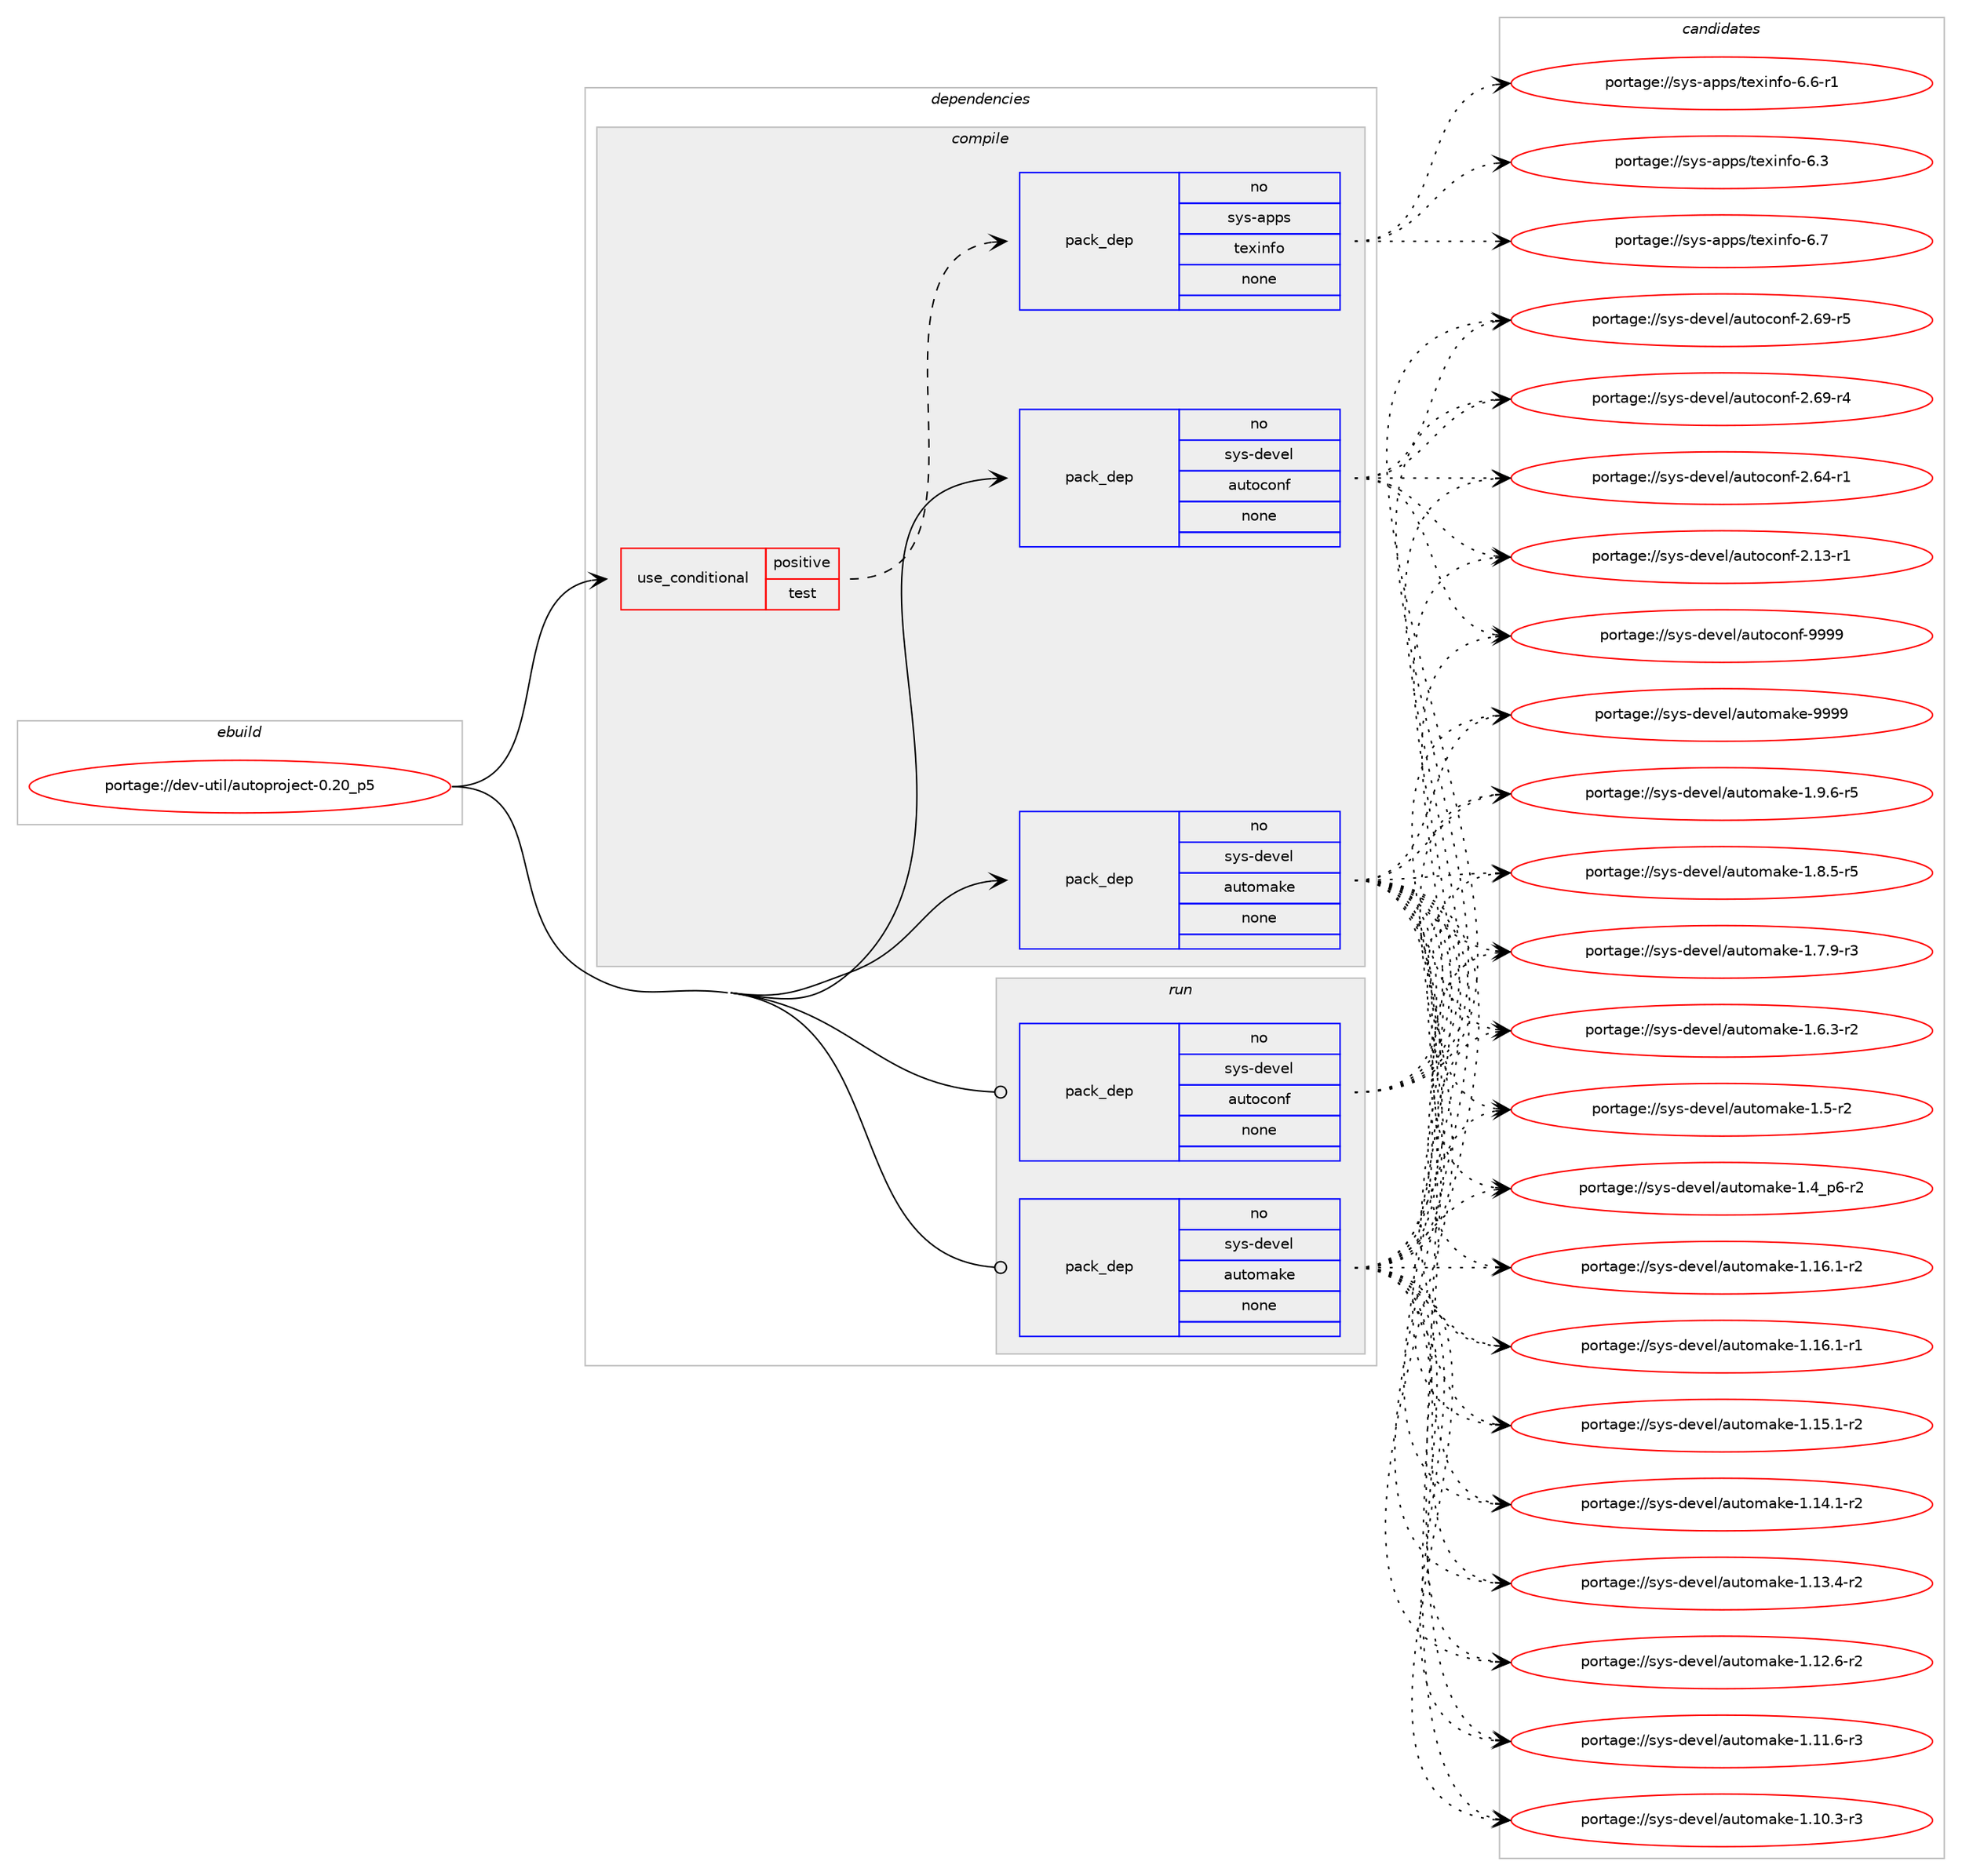 digraph prolog {

# *************
# Graph options
# *************

newrank=true;
concentrate=true;
compound=true;
graph [rankdir=LR,fontname=Helvetica,fontsize=10,ranksep=1.5];#, ranksep=2.5, nodesep=0.2];
edge  [arrowhead=vee];
node  [fontname=Helvetica,fontsize=10];

# **********
# The ebuild
# **********

subgraph cluster_leftcol {
color=gray;
rank=same;
label=<<i>ebuild</i>>;
id [label="portage://dev-util/autoproject-0.20_p5", color=red, width=4, href="../dev-util/autoproject-0.20_p5.svg"];
}

# ****************
# The dependencies
# ****************

subgraph cluster_midcol {
color=gray;
label=<<i>dependencies</i>>;
subgraph cluster_compile {
fillcolor="#eeeeee";
style=filled;
label=<<i>compile</i>>;
subgraph cond63692 {
dependency306737 [label=<<TABLE BORDER="0" CELLBORDER="1" CELLSPACING="0" CELLPADDING="4"><TR><TD ROWSPAN="3" CELLPADDING="10">use_conditional</TD></TR><TR><TD>positive</TD></TR><TR><TD>test</TD></TR></TABLE>>, shape=none, color=red];
subgraph pack238359 {
dependency306738 [label=<<TABLE BORDER="0" CELLBORDER="1" CELLSPACING="0" CELLPADDING="4" WIDTH="220"><TR><TD ROWSPAN="6" CELLPADDING="30">pack_dep</TD></TR><TR><TD WIDTH="110">no</TD></TR><TR><TD>sys-apps</TD></TR><TR><TD>texinfo</TD></TR><TR><TD>none</TD></TR><TR><TD></TD></TR></TABLE>>, shape=none, color=blue];
}
dependency306737:e -> dependency306738:w [weight=20,style="dashed",arrowhead="vee"];
}
id:e -> dependency306737:w [weight=20,style="solid",arrowhead="vee"];
subgraph pack238360 {
dependency306739 [label=<<TABLE BORDER="0" CELLBORDER="1" CELLSPACING="0" CELLPADDING="4" WIDTH="220"><TR><TD ROWSPAN="6" CELLPADDING="30">pack_dep</TD></TR><TR><TD WIDTH="110">no</TD></TR><TR><TD>sys-devel</TD></TR><TR><TD>autoconf</TD></TR><TR><TD>none</TD></TR><TR><TD></TD></TR></TABLE>>, shape=none, color=blue];
}
id:e -> dependency306739:w [weight=20,style="solid",arrowhead="vee"];
subgraph pack238361 {
dependency306740 [label=<<TABLE BORDER="0" CELLBORDER="1" CELLSPACING="0" CELLPADDING="4" WIDTH="220"><TR><TD ROWSPAN="6" CELLPADDING="30">pack_dep</TD></TR><TR><TD WIDTH="110">no</TD></TR><TR><TD>sys-devel</TD></TR><TR><TD>automake</TD></TR><TR><TD>none</TD></TR><TR><TD></TD></TR></TABLE>>, shape=none, color=blue];
}
id:e -> dependency306740:w [weight=20,style="solid",arrowhead="vee"];
}
subgraph cluster_compileandrun {
fillcolor="#eeeeee";
style=filled;
label=<<i>compile and run</i>>;
}
subgraph cluster_run {
fillcolor="#eeeeee";
style=filled;
label=<<i>run</i>>;
subgraph pack238362 {
dependency306741 [label=<<TABLE BORDER="0" CELLBORDER="1" CELLSPACING="0" CELLPADDING="4" WIDTH="220"><TR><TD ROWSPAN="6" CELLPADDING="30">pack_dep</TD></TR><TR><TD WIDTH="110">no</TD></TR><TR><TD>sys-devel</TD></TR><TR><TD>autoconf</TD></TR><TR><TD>none</TD></TR><TR><TD></TD></TR></TABLE>>, shape=none, color=blue];
}
id:e -> dependency306741:w [weight=20,style="solid",arrowhead="odot"];
subgraph pack238363 {
dependency306742 [label=<<TABLE BORDER="0" CELLBORDER="1" CELLSPACING="0" CELLPADDING="4" WIDTH="220"><TR><TD ROWSPAN="6" CELLPADDING="30">pack_dep</TD></TR><TR><TD WIDTH="110">no</TD></TR><TR><TD>sys-devel</TD></TR><TR><TD>automake</TD></TR><TR><TD>none</TD></TR><TR><TD></TD></TR></TABLE>>, shape=none, color=blue];
}
id:e -> dependency306742:w [weight=20,style="solid",arrowhead="odot"];
}
}

# **************
# The candidates
# **************

subgraph cluster_choices {
rank=same;
color=gray;
label=<<i>candidates</i>>;

subgraph choice238359 {
color=black;
nodesep=1;
choice11512111545971121121154711610112010511010211145544655 [label="portage://sys-apps/texinfo-6.7", color=red, width=4,href="../sys-apps/texinfo-6.7.svg"];
choice115121115459711211211547116101120105110102111455446544511449 [label="portage://sys-apps/texinfo-6.6-r1", color=red, width=4,href="../sys-apps/texinfo-6.6-r1.svg"];
choice11512111545971121121154711610112010511010211145544651 [label="portage://sys-apps/texinfo-6.3", color=red, width=4,href="../sys-apps/texinfo-6.3.svg"];
dependency306738:e -> choice11512111545971121121154711610112010511010211145544655:w [style=dotted,weight="100"];
dependency306738:e -> choice115121115459711211211547116101120105110102111455446544511449:w [style=dotted,weight="100"];
dependency306738:e -> choice11512111545971121121154711610112010511010211145544651:w [style=dotted,weight="100"];
}
subgraph choice238360 {
color=black;
nodesep=1;
choice115121115451001011181011084797117116111991111101024557575757 [label="portage://sys-devel/autoconf-9999", color=red, width=4,href="../sys-devel/autoconf-9999.svg"];
choice1151211154510010111810110847971171161119911111010245504654574511453 [label="portage://sys-devel/autoconf-2.69-r5", color=red, width=4,href="../sys-devel/autoconf-2.69-r5.svg"];
choice1151211154510010111810110847971171161119911111010245504654574511452 [label="portage://sys-devel/autoconf-2.69-r4", color=red, width=4,href="../sys-devel/autoconf-2.69-r4.svg"];
choice1151211154510010111810110847971171161119911111010245504654524511449 [label="portage://sys-devel/autoconf-2.64-r1", color=red, width=4,href="../sys-devel/autoconf-2.64-r1.svg"];
choice1151211154510010111810110847971171161119911111010245504649514511449 [label="portage://sys-devel/autoconf-2.13-r1", color=red, width=4,href="../sys-devel/autoconf-2.13-r1.svg"];
dependency306739:e -> choice115121115451001011181011084797117116111991111101024557575757:w [style=dotted,weight="100"];
dependency306739:e -> choice1151211154510010111810110847971171161119911111010245504654574511453:w [style=dotted,weight="100"];
dependency306739:e -> choice1151211154510010111810110847971171161119911111010245504654574511452:w [style=dotted,weight="100"];
dependency306739:e -> choice1151211154510010111810110847971171161119911111010245504654524511449:w [style=dotted,weight="100"];
dependency306739:e -> choice1151211154510010111810110847971171161119911111010245504649514511449:w [style=dotted,weight="100"];
}
subgraph choice238361 {
color=black;
nodesep=1;
choice115121115451001011181011084797117116111109971071014557575757 [label="portage://sys-devel/automake-9999", color=red, width=4,href="../sys-devel/automake-9999.svg"];
choice115121115451001011181011084797117116111109971071014549465746544511453 [label="portage://sys-devel/automake-1.9.6-r5", color=red, width=4,href="../sys-devel/automake-1.9.6-r5.svg"];
choice115121115451001011181011084797117116111109971071014549465646534511453 [label="portage://sys-devel/automake-1.8.5-r5", color=red, width=4,href="../sys-devel/automake-1.8.5-r5.svg"];
choice115121115451001011181011084797117116111109971071014549465546574511451 [label="portage://sys-devel/automake-1.7.9-r3", color=red, width=4,href="../sys-devel/automake-1.7.9-r3.svg"];
choice115121115451001011181011084797117116111109971071014549465446514511450 [label="portage://sys-devel/automake-1.6.3-r2", color=red, width=4,href="../sys-devel/automake-1.6.3-r2.svg"];
choice11512111545100101118101108479711711611110997107101454946534511450 [label="portage://sys-devel/automake-1.5-r2", color=red, width=4,href="../sys-devel/automake-1.5-r2.svg"];
choice115121115451001011181011084797117116111109971071014549465295112544511450 [label="portage://sys-devel/automake-1.4_p6-r2", color=red, width=4,href="../sys-devel/automake-1.4_p6-r2.svg"];
choice11512111545100101118101108479711711611110997107101454946495446494511450 [label="portage://sys-devel/automake-1.16.1-r2", color=red, width=4,href="../sys-devel/automake-1.16.1-r2.svg"];
choice11512111545100101118101108479711711611110997107101454946495446494511449 [label="portage://sys-devel/automake-1.16.1-r1", color=red, width=4,href="../sys-devel/automake-1.16.1-r1.svg"];
choice11512111545100101118101108479711711611110997107101454946495346494511450 [label="portage://sys-devel/automake-1.15.1-r2", color=red, width=4,href="../sys-devel/automake-1.15.1-r2.svg"];
choice11512111545100101118101108479711711611110997107101454946495246494511450 [label="portage://sys-devel/automake-1.14.1-r2", color=red, width=4,href="../sys-devel/automake-1.14.1-r2.svg"];
choice11512111545100101118101108479711711611110997107101454946495146524511450 [label="portage://sys-devel/automake-1.13.4-r2", color=red, width=4,href="../sys-devel/automake-1.13.4-r2.svg"];
choice11512111545100101118101108479711711611110997107101454946495046544511450 [label="portage://sys-devel/automake-1.12.6-r2", color=red, width=4,href="../sys-devel/automake-1.12.6-r2.svg"];
choice11512111545100101118101108479711711611110997107101454946494946544511451 [label="portage://sys-devel/automake-1.11.6-r3", color=red, width=4,href="../sys-devel/automake-1.11.6-r3.svg"];
choice11512111545100101118101108479711711611110997107101454946494846514511451 [label="portage://sys-devel/automake-1.10.3-r3", color=red, width=4,href="../sys-devel/automake-1.10.3-r3.svg"];
dependency306740:e -> choice115121115451001011181011084797117116111109971071014557575757:w [style=dotted,weight="100"];
dependency306740:e -> choice115121115451001011181011084797117116111109971071014549465746544511453:w [style=dotted,weight="100"];
dependency306740:e -> choice115121115451001011181011084797117116111109971071014549465646534511453:w [style=dotted,weight="100"];
dependency306740:e -> choice115121115451001011181011084797117116111109971071014549465546574511451:w [style=dotted,weight="100"];
dependency306740:e -> choice115121115451001011181011084797117116111109971071014549465446514511450:w [style=dotted,weight="100"];
dependency306740:e -> choice11512111545100101118101108479711711611110997107101454946534511450:w [style=dotted,weight="100"];
dependency306740:e -> choice115121115451001011181011084797117116111109971071014549465295112544511450:w [style=dotted,weight="100"];
dependency306740:e -> choice11512111545100101118101108479711711611110997107101454946495446494511450:w [style=dotted,weight="100"];
dependency306740:e -> choice11512111545100101118101108479711711611110997107101454946495446494511449:w [style=dotted,weight="100"];
dependency306740:e -> choice11512111545100101118101108479711711611110997107101454946495346494511450:w [style=dotted,weight="100"];
dependency306740:e -> choice11512111545100101118101108479711711611110997107101454946495246494511450:w [style=dotted,weight="100"];
dependency306740:e -> choice11512111545100101118101108479711711611110997107101454946495146524511450:w [style=dotted,weight="100"];
dependency306740:e -> choice11512111545100101118101108479711711611110997107101454946495046544511450:w [style=dotted,weight="100"];
dependency306740:e -> choice11512111545100101118101108479711711611110997107101454946494946544511451:w [style=dotted,weight="100"];
dependency306740:e -> choice11512111545100101118101108479711711611110997107101454946494846514511451:w [style=dotted,weight="100"];
}
subgraph choice238362 {
color=black;
nodesep=1;
choice115121115451001011181011084797117116111991111101024557575757 [label="portage://sys-devel/autoconf-9999", color=red, width=4,href="../sys-devel/autoconf-9999.svg"];
choice1151211154510010111810110847971171161119911111010245504654574511453 [label="portage://sys-devel/autoconf-2.69-r5", color=red, width=4,href="../sys-devel/autoconf-2.69-r5.svg"];
choice1151211154510010111810110847971171161119911111010245504654574511452 [label="portage://sys-devel/autoconf-2.69-r4", color=red, width=4,href="../sys-devel/autoconf-2.69-r4.svg"];
choice1151211154510010111810110847971171161119911111010245504654524511449 [label="portage://sys-devel/autoconf-2.64-r1", color=red, width=4,href="../sys-devel/autoconf-2.64-r1.svg"];
choice1151211154510010111810110847971171161119911111010245504649514511449 [label="portage://sys-devel/autoconf-2.13-r1", color=red, width=4,href="../sys-devel/autoconf-2.13-r1.svg"];
dependency306741:e -> choice115121115451001011181011084797117116111991111101024557575757:w [style=dotted,weight="100"];
dependency306741:e -> choice1151211154510010111810110847971171161119911111010245504654574511453:w [style=dotted,weight="100"];
dependency306741:e -> choice1151211154510010111810110847971171161119911111010245504654574511452:w [style=dotted,weight="100"];
dependency306741:e -> choice1151211154510010111810110847971171161119911111010245504654524511449:w [style=dotted,weight="100"];
dependency306741:e -> choice1151211154510010111810110847971171161119911111010245504649514511449:w [style=dotted,weight="100"];
}
subgraph choice238363 {
color=black;
nodesep=1;
choice115121115451001011181011084797117116111109971071014557575757 [label="portage://sys-devel/automake-9999", color=red, width=4,href="../sys-devel/automake-9999.svg"];
choice115121115451001011181011084797117116111109971071014549465746544511453 [label="portage://sys-devel/automake-1.9.6-r5", color=red, width=4,href="../sys-devel/automake-1.9.6-r5.svg"];
choice115121115451001011181011084797117116111109971071014549465646534511453 [label="portage://sys-devel/automake-1.8.5-r5", color=red, width=4,href="../sys-devel/automake-1.8.5-r5.svg"];
choice115121115451001011181011084797117116111109971071014549465546574511451 [label="portage://sys-devel/automake-1.7.9-r3", color=red, width=4,href="../sys-devel/automake-1.7.9-r3.svg"];
choice115121115451001011181011084797117116111109971071014549465446514511450 [label="portage://sys-devel/automake-1.6.3-r2", color=red, width=4,href="../sys-devel/automake-1.6.3-r2.svg"];
choice11512111545100101118101108479711711611110997107101454946534511450 [label="portage://sys-devel/automake-1.5-r2", color=red, width=4,href="../sys-devel/automake-1.5-r2.svg"];
choice115121115451001011181011084797117116111109971071014549465295112544511450 [label="portage://sys-devel/automake-1.4_p6-r2", color=red, width=4,href="../sys-devel/automake-1.4_p6-r2.svg"];
choice11512111545100101118101108479711711611110997107101454946495446494511450 [label="portage://sys-devel/automake-1.16.1-r2", color=red, width=4,href="../sys-devel/automake-1.16.1-r2.svg"];
choice11512111545100101118101108479711711611110997107101454946495446494511449 [label="portage://sys-devel/automake-1.16.1-r1", color=red, width=4,href="../sys-devel/automake-1.16.1-r1.svg"];
choice11512111545100101118101108479711711611110997107101454946495346494511450 [label="portage://sys-devel/automake-1.15.1-r2", color=red, width=4,href="../sys-devel/automake-1.15.1-r2.svg"];
choice11512111545100101118101108479711711611110997107101454946495246494511450 [label="portage://sys-devel/automake-1.14.1-r2", color=red, width=4,href="../sys-devel/automake-1.14.1-r2.svg"];
choice11512111545100101118101108479711711611110997107101454946495146524511450 [label="portage://sys-devel/automake-1.13.4-r2", color=red, width=4,href="../sys-devel/automake-1.13.4-r2.svg"];
choice11512111545100101118101108479711711611110997107101454946495046544511450 [label="portage://sys-devel/automake-1.12.6-r2", color=red, width=4,href="../sys-devel/automake-1.12.6-r2.svg"];
choice11512111545100101118101108479711711611110997107101454946494946544511451 [label="portage://sys-devel/automake-1.11.6-r3", color=red, width=4,href="../sys-devel/automake-1.11.6-r3.svg"];
choice11512111545100101118101108479711711611110997107101454946494846514511451 [label="portage://sys-devel/automake-1.10.3-r3", color=red, width=4,href="../sys-devel/automake-1.10.3-r3.svg"];
dependency306742:e -> choice115121115451001011181011084797117116111109971071014557575757:w [style=dotted,weight="100"];
dependency306742:e -> choice115121115451001011181011084797117116111109971071014549465746544511453:w [style=dotted,weight="100"];
dependency306742:e -> choice115121115451001011181011084797117116111109971071014549465646534511453:w [style=dotted,weight="100"];
dependency306742:e -> choice115121115451001011181011084797117116111109971071014549465546574511451:w [style=dotted,weight="100"];
dependency306742:e -> choice115121115451001011181011084797117116111109971071014549465446514511450:w [style=dotted,weight="100"];
dependency306742:e -> choice11512111545100101118101108479711711611110997107101454946534511450:w [style=dotted,weight="100"];
dependency306742:e -> choice115121115451001011181011084797117116111109971071014549465295112544511450:w [style=dotted,weight="100"];
dependency306742:e -> choice11512111545100101118101108479711711611110997107101454946495446494511450:w [style=dotted,weight="100"];
dependency306742:e -> choice11512111545100101118101108479711711611110997107101454946495446494511449:w [style=dotted,weight="100"];
dependency306742:e -> choice11512111545100101118101108479711711611110997107101454946495346494511450:w [style=dotted,weight="100"];
dependency306742:e -> choice11512111545100101118101108479711711611110997107101454946495246494511450:w [style=dotted,weight="100"];
dependency306742:e -> choice11512111545100101118101108479711711611110997107101454946495146524511450:w [style=dotted,weight="100"];
dependency306742:e -> choice11512111545100101118101108479711711611110997107101454946495046544511450:w [style=dotted,weight="100"];
dependency306742:e -> choice11512111545100101118101108479711711611110997107101454946494946544511451:w [style=dotted,weight="100"];
dependency306742:e -> choice11512111545100101118101108479711711611110997107101454946494846514511451:w [style=dotted,weight="100"];
}
}

}
